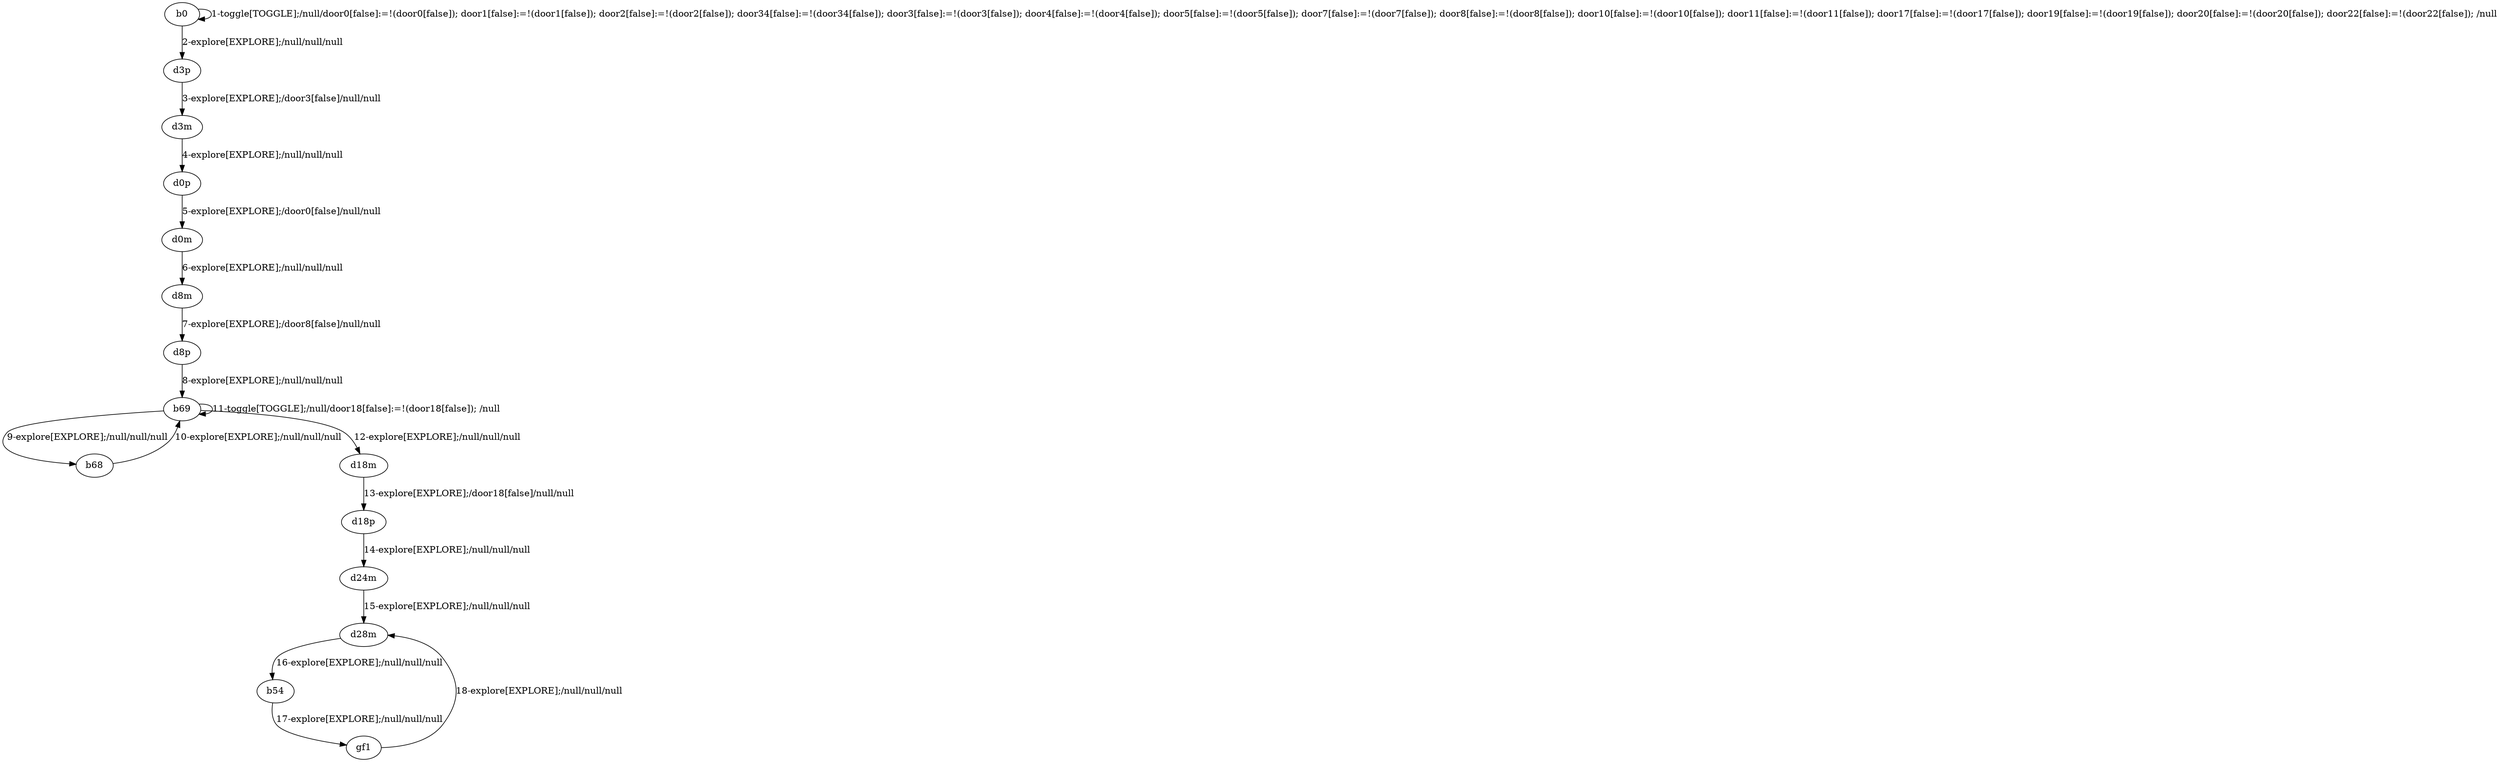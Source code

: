 # Total number of goals covered by this test: 3
# d28m --> b54
# gf1 --> d28m
# b54 --> gf1

digraph g {
"b0" -> "b0" [label = "1-toggle[TOGGLE];/null/door0[false]:=!(door0[false]); door1[false]:=!(door1[false]); door2[false]:=!(door2[false]); door34[false]:=!(door34[false]); door3[false]:=!(door3[false]); door4[false]:=!(door4[false]); door5[false]:=!(door5[false]); door7[false]:=!(door7[false]); door8[false]:=!(door8[false]); door10[false]:=!(door10[false]); door11[false]:=!(door11[false]); door17[false]:=!(door17[false]); door19[false]:=!(door19[false]); door20[false]:=!(door20[false]); door22[false]:=!(door22[false]); /null"];
"b0" -> "d3p" [label = "2-explore[EXPLORE];/null/null/null"];
"d3p" -> "d3m" [label = "3-explore[EXPLORE];/door3[false]/null/null"];
"d3m" -> "d0p" [label = "4-explore[EXPLORE];/null/null/null"];
"d0p" -> "d0m" [label = "5-explore[EXPLORE];/door0[false]/null/null"];
"d0m" -> "d8m" [label = "6-explore[EXPLORE];/null/null/null"];
"d8m" -> "d8p" [label = "7-explore[EXPLORE];/door8[false]/null/null"];
"d8p" -> "b69" [label = "8-explore[EXPLORE];/null/null/null"];
"b69" -> "b68" [label = "9-explore[EXPLORE];/null/null/null"];
"b68" -> "b69" [label = "10-explore[EXPLORE];/null/null/null"];
"b69" -> "b69" [label = "11-toggle[TOGGLE];/null/door18[false]:=!(door18[false]); /null"];
"b69" -> "d18m" [label = "12-explore[EXPLORE];/null/null/null"];
"d18m" -> "d18p" [label = "13-explore[EXPLORE];/door18[false]/null/null"];
"d18p" -> "d24m" [label = "14-explore[EXPLORE];/null/null/null"];
"d24m" -> "d28m" [label = "15-explore[EXPLORE];/null/null/null"];
"d28m" -> "b54" [label = "16-explore[EXPLORE];/null/null/null"];
"b54" -> "gf1" [label = "17-explore[EXPLORE];/null/null/null"];
"gf1" -> "d28m" [label = "18-explore[EXPLORE];/null/null/null"];
}